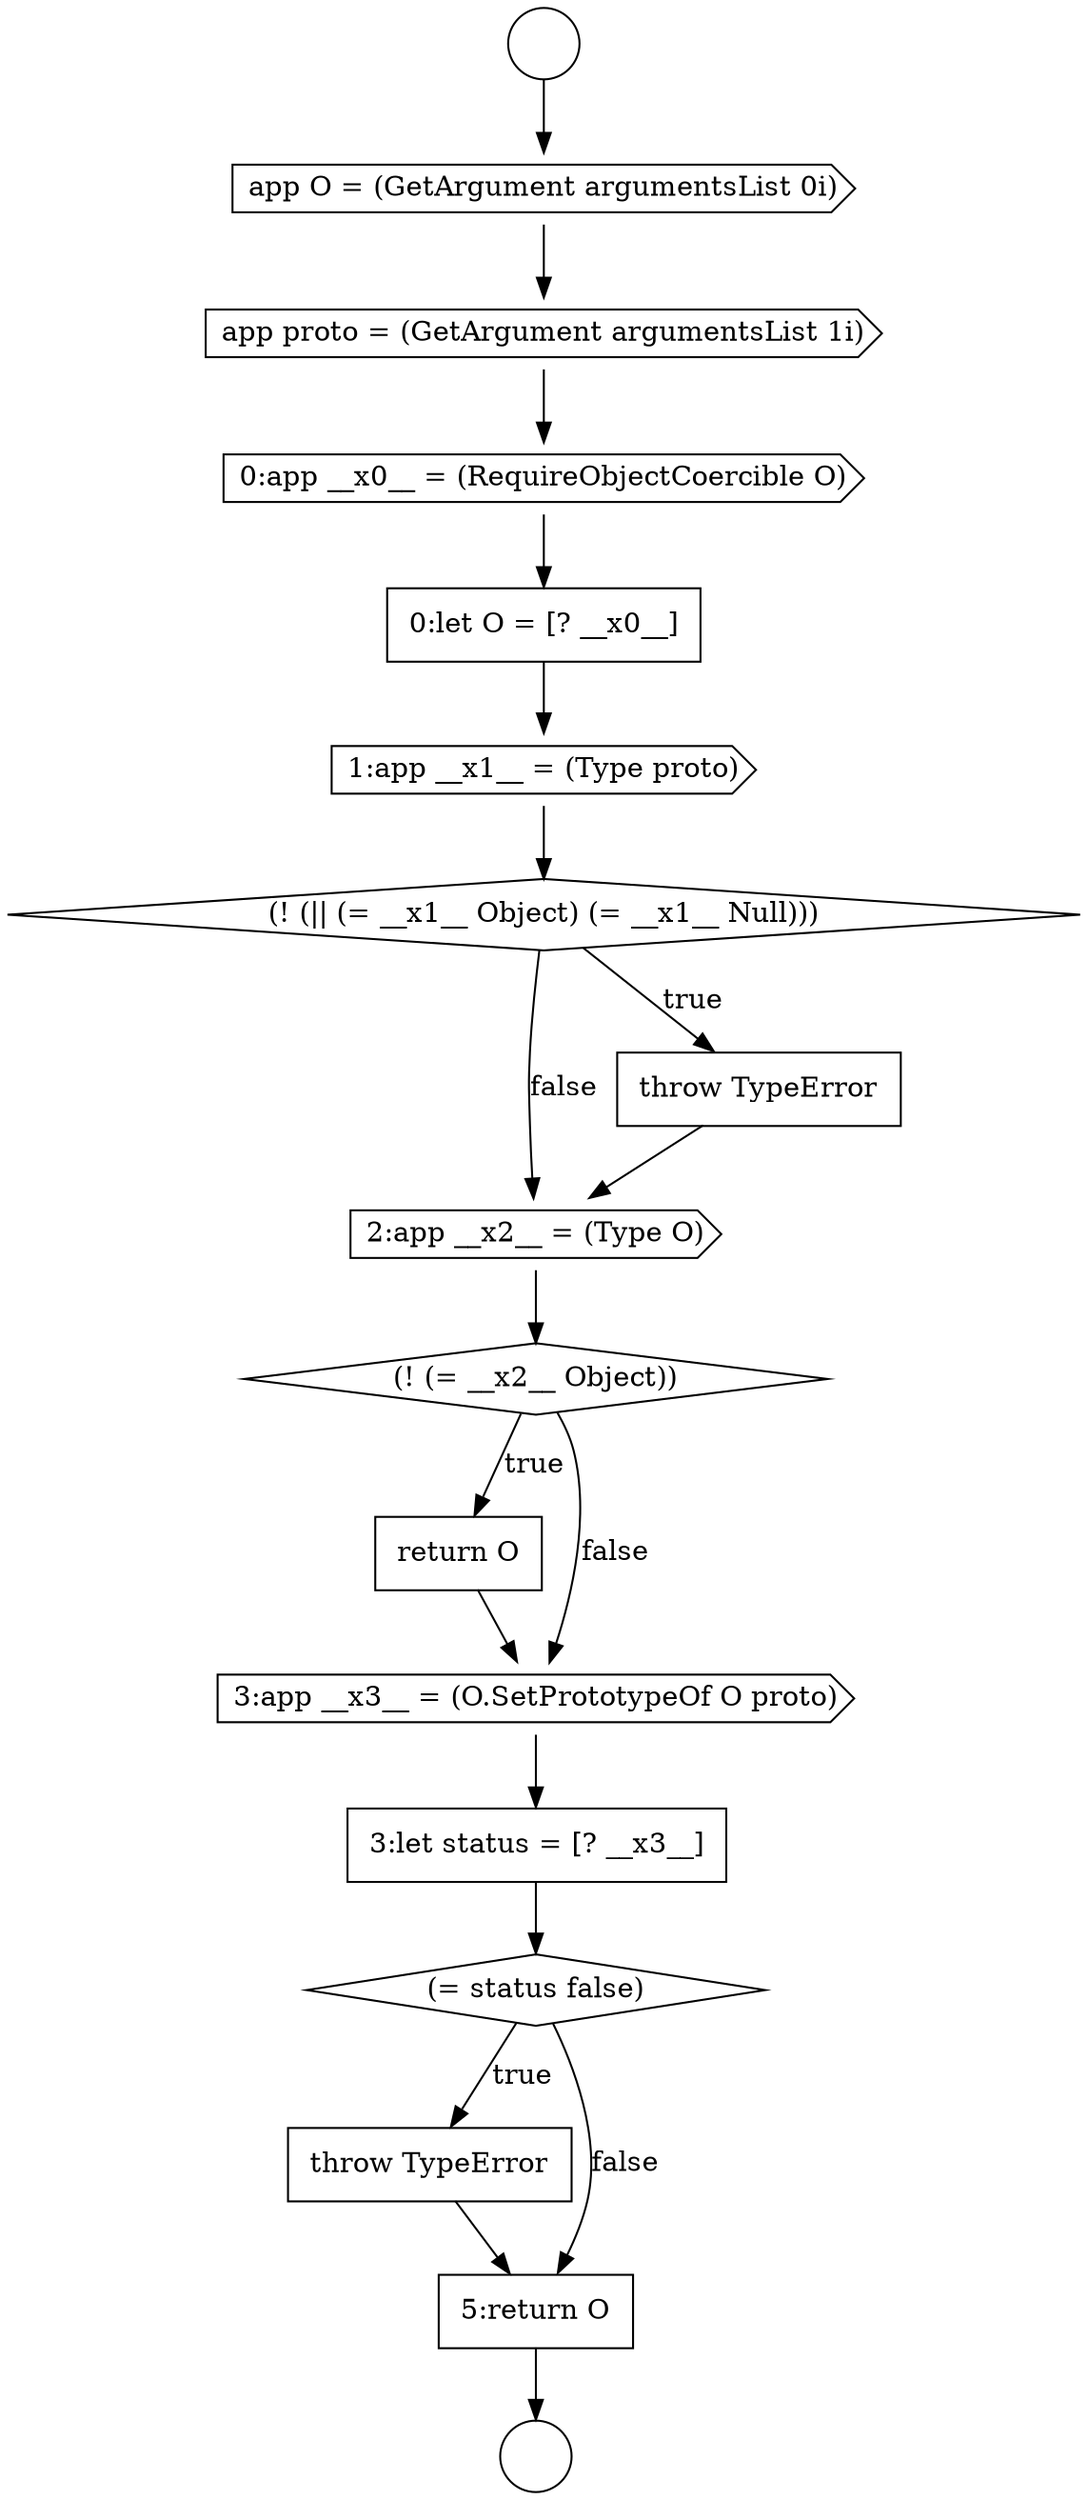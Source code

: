 digraph {
  node11417 [shape=circle label=" " color="black" fillcolor="white" style=filled]
  node11424 [shape=diamond, label=<<font color="black">(! (|| (= __x1__ Object) (= __x1__ Null)))</font>> color="black" fillcolor="white" style=filled]
  node11420 [shape=cds, label=<<font color="black">app proto = (GetArgument argumentsList 1i)</font>> color="black" fillcolor="white" style=filled]
  node11432 [shape=none, margin=0, label=<<font color="black">
    <table border="0" cellborder="1" cellspacing="0" cellpadding="10">
      <tr><td align="left">throw TypeError</td></tr>
    </table>
  </font>> color="black" fillcolor="white" style=filled]
  node11427 [shape=diamond, label=<<font color="black">(! (= __x2__ Object))</font>> color="black" fillcolor="white" style=filled]
  node11423 [shape=cds, label=<<font color="black">1:app __x1__ = (Type proto)</font>> color="black" fillcolor="white" style=filled]
  node11419 [shape=cds, label=<<font color="black">app O = (GetArgument argumentsList 0i)</font>> color="black" fillcolor="white" style=filled]
  node11433 [shape=none, margin=0, label=<<font color="black">
    <table border="0" cellborder="1" cellspacing="0" cellpadding="10">
      <tr><td align="left">5:return O</td></tr>
    </table>
  </font>> color="black" fillcolor="white" style=filled]
  node11418 [shape=circle label=" " color="black" fillcolor="white" style=filled]
  node11422 [shape=none, margin=0, label=<<font color="black">
    <table border="0" cellborder="1" cellspacing="0" cellpadding="10">
      <tr><td align="left">0:let O = [? __x0__]</td></tr>
    </table>
  </font>> color="black" fillcolor="white" style=filled]
  node11426 [shape=cds, label=<<font color="black">2:app __x2__ = (Type O)</font>> color="black" fillcolor="white" style=filled]
  node11421 [shape=cds, label=<<font color="black">0:app __x0__ = (RequireObjectCoercible O)</font>> color="black" fillcolor="white" style=filled]
  node11431 [shape=diamond, label=<<font color="black">(= status false)</font>> color="black" fillcolor="white" style=filled]
  node11428 [shape=none, margin=0, label=<<font color="black">
    <table border="0" cellborder="1" cellspacing="0" cellpadding="10">
      <tr><td align="left">return O</td></tr>
    </table>
  </font>> color="black" fillcolor="white" style=filled]
  node11429 [shape=cds, label=<<font color="black">3:app __x3__ = (O.SetPrototypeOf O proto)</font>> color="black" fillcolor="white" style=filled]
  node11425 [shape=none, margin=0, label=<<font color="black">
    <table border="0" cellborder="1" cellspacing="0" cellpadding="10">
      <tr><td align="left">throw TypeError</td></tr>
    </table>
  </font>> color="black" fillcolor="white" style=filled]
  node11430 [shape=none, margin=0, label=<<font color="black">
    <table border="0" cellborder="1" cellspacing="0" cellpadding="10">
      <tr><td align="left">3:let status = [? __x3__]</td></tr>
    </table>
  </font>> color="black" fillcolor="white" style=filled]
  node11420 -> node11421 [ color="black"]
  node11425 -> node11426 [ color="black"]
  node11419 -> node11420 [ color="black"]
  node11431 -> node11432 [label=<<font color="black">true</font>> color="black"]
  node11431 -> node11433 [label=<<font color="black">false</font>> color="black"]
  node11417 -> node11419 [ color="black"]
  node11423 -> node11424 [ color="black"]
  node11433 -> node11418 [ color="black"]
  node11428 -> node11429 [ color="black"]
  node11424 -> node11425 [label=<<font color="black">true</font>> color="black"]
  node11424 -> node11426 [label=<<font color="black">false</font>> color="black"]
  node11421 -> node11422 [ color="black"]
  node11426 -> node11427 [ color="black"]
  node11427 -> node11428 [label=<<font color="black">true</font>> color="black"]
  node11427 -> node11429 [label=<<font color="black">false</font>> color="black"]
  node11422 -> node11423 [ color="black"]
  node11432 -> node11433 [ color="black"]
  node11430 -> node11431 [ color="black"]
  node11429 -> node11430 [ color="black"]
}
